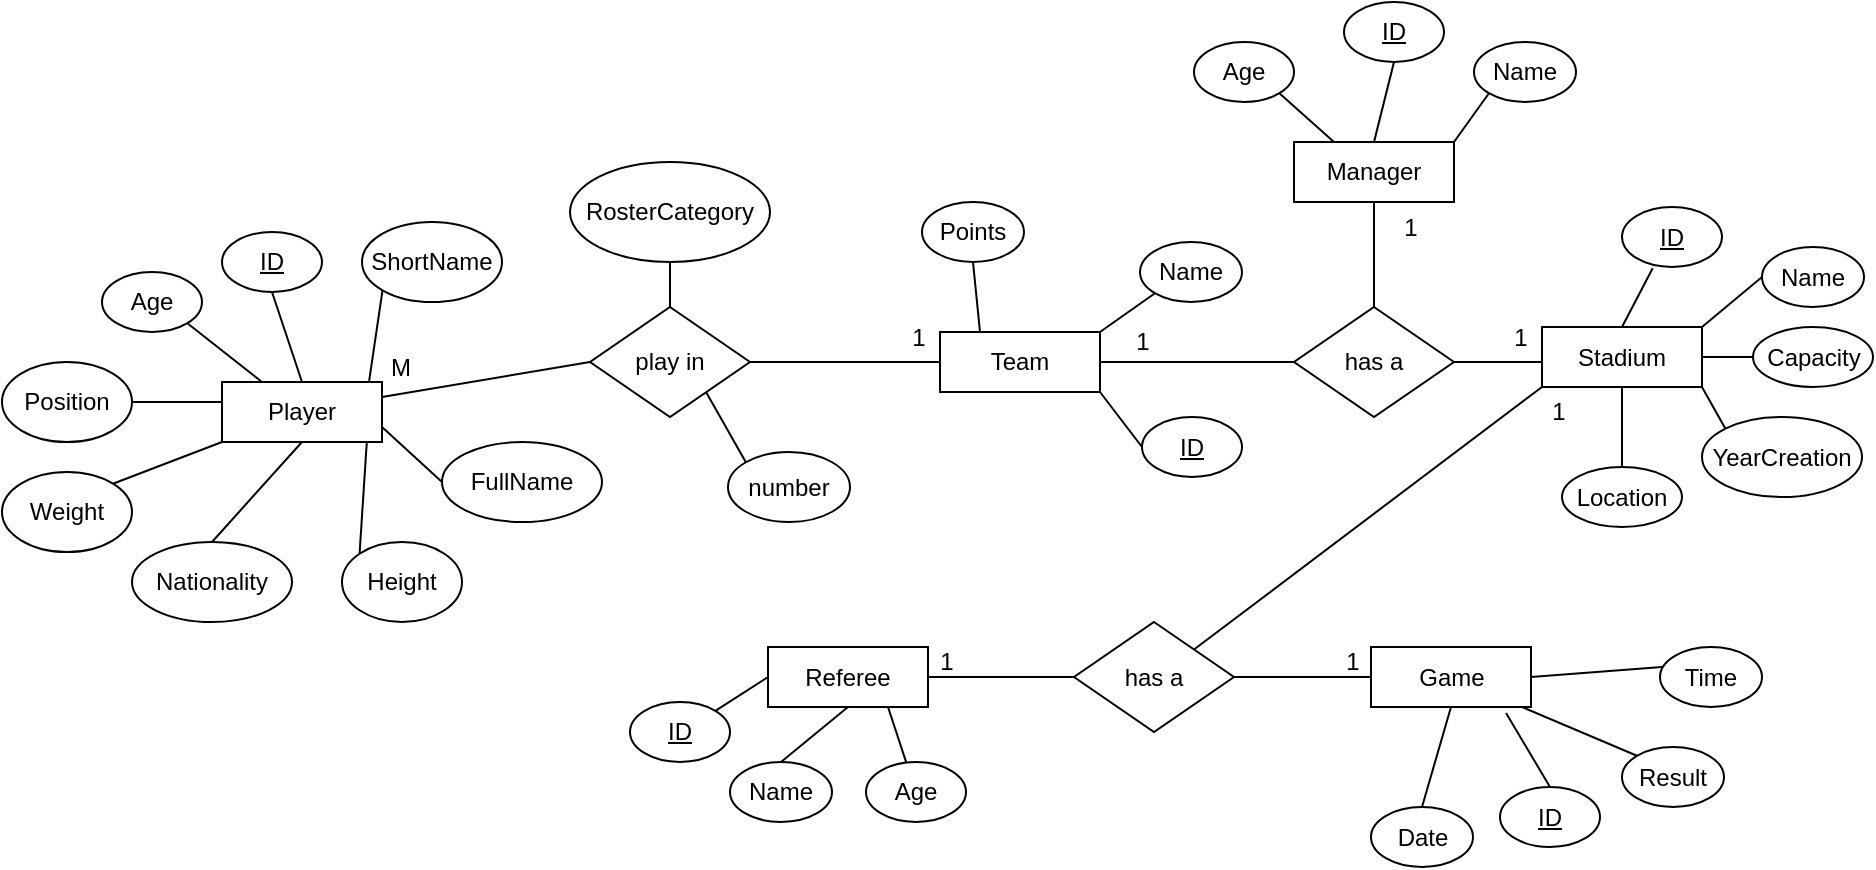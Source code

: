 <mxfile version="26.1.1">
  <diagram id="C5RBs43oDa-KdzZeNtuy" name="Page-1">
    <mxGraphModel dx="1434" dy="784" grid="1" gridSize="10" guides="1" tooltips="1" connect="1" arrows="1" fold="1" page="1" pageScale="1" pageWidth="827" pageHeight="1169" math="0" shadow="0">
      <root>
        <mxCell id="WIyWlLk6GJQsqaUBKTNV-0" />
        <mxCell id="WIyWlLk6GJQsqaUBKTNV-1" parent="WIyWlLk6GJQsqaUBKTNV-0" />
        <mxCell id="VCkYvAJSFD96SRJC9dSR-2" value="Player" style="rounded=0;whiteSpace=wrap;html=1;" vertex="1" parent="WIyWlLk6GJQsqaUBKTNV-1">
          <mxGeometry x="150" y="300" width="80" height="30" as="geometry" />
        </mxCell>
        <mxCell id="VCkYvAJSFD96SRJC9dSR-3" value="Team" style="rounded=0;whiteSpace=wrap;html=1;" vertex="1" parent="WIyWlLk6GJQsqaUBKTNV-1">
          <mxGeometry x="509" y="275" width="80" height="30" as="geometry" />
        </mxCell>
        <mxCell id="VCkYvAJSFD96SRJC9dSR-4" value="Game" style="rounded=0;whiteSpace=wrap;html=1;" vertex="1" parent="WIyWlLk6GJQsqaUBKTNV-1">
          <mxGeometry x="724.5" y="432.5" width="80" height="30" as="geometry" />
        </mxCell>
        <mxCell id="VCkYvAJSFD96SRJC9dSR-5" value="Stadium" style="rounded=0;whiteSpace=wrap;html=1;" vertex="1" parent="WIyWlLk6GJQsqaUBKTNV-1">
          <mxGeometry x="810" y="272.5" width="80" height="30" as="geometry" />
        </mxCell>
        <mxCell id="VCkYvAJSFD96SRJC9dSR-6" value="Referee" style="rounded=0;whiteSpace=wrap;html=1;" vertex="1" parent="WIyWlLk6GJQsqaUBKTNV-1">
          <mxGeometry x="423" y="432.5" width="80" height="30" as="geometry" />
        </mxCell>
        <mxCell id="VCkYvAJSFD96SRJC9dSR-7" value="Manager" style="rounded=0;whiteSpace=wrap;html=1;" vertex="1" parent="WIyWlLk6GJQsqaUBKTNV-1">
          <mxGeometry x="686" y="180" width="80" height="30" as="geometry" />
        </mxCell>
        <mxCell id="VCkYvAJSFD96SRJC9dSR-8" value="&lt;u&gt;ID&lt;/u&gt;" style="ellipse;whiteSpace=wrap;html=1;" vertex="1" parent="WIyWlLk6GJQsqaUBKTNV-1">
          <mxGeometry x="150" y="225" width="50" height="30" as="geometry" />
        </mxCell>
        <mxCell id="VCkYvAJSFD96SRJC9dSR-9" value="ShortName" style="ellipse;whiteSpace=wrap;html=1;" vertex="1" parent="WIyWlLk6GJQsqaUBKTNV-1">
          <mxGeometry x="220" y="220" width="70" height="40" as="geometry" />
        </mxCell>
        <mxCell id="VCkYvAJSFD96SRJC9dSR-10" value="FullName" style="ellipse;whiteSpace=wrap;html=1;" vertex="1" parent="WIyWlLk6GJQsqaUBKTNV-1">
          <mxGeometry x="260" y="330" width="80" height="40" as="geometry" />
        </mxCell>
        <mxCell id="VCkYvAJSFD96SRJC9dSR-11" value="Height" style="ellipse;whiteSpace=wrap;html=1;" vertex="1" parent="WIyWlLk6GJQsqaUBKTNV-1">
          <mxGeometry x="210" y="380" width="60" height="40" as="geometry" />
        </mxCell>
        <mxCell id="VCkYvAJSFD96SRJC9dSR-12" value="Position" style="ellipse;whiteSpace=wrap;html=1;" vertex="1" parent="WIyWlLk6GJQsqaUBKTNV-1">
          <mxGeometry x="40" y="290" width="65" height="40" as="geometry" />
        </mxCell>
        <mxCell id="VCkYvAJSFD96SRJC9dSR-13" value="Nationality" style="ellipse;whiteSpace=wrap;html=1;" vertex="1" parent="WIyWlLk6GJQsqaUBKTNV-1">
          <mxGeometry x="105" y="380" width="80" height="40" as="geometry" />
        </mxCell>
        <mxCell id="VCkYvAJSFD96SRJC9dSR-14" value="Age" style="ellipse;whiteSpace=wrap;html=1;" vertex="1" parent="WIyWlLk6GJQsqaUBKTNV-1">
          <mxGeometry x="90" y="245" width="50" height="30" as="geometry" />
        </mxCell>
        <mxCell id="VCkYvAJSFD96SRJC9dSR-15" value="Weight" style="ellipse;whiteSpace=wrap;html=1;" vertex="1" parent="WIyWlLk6GJQsqaUBKTNV-1">
          <mxGeometry x="40" y="345" width="65" height="40" as="geometry" />
        </mxCell>
        <mxCell id="VCkYvAJSFD96SRJC9dSR-16" value="" style="endArrow=none;html=1;rounded=0;entryX=1;entryY=1;entryDx=0;entryDy=0;" edge="1" parent="WIyWlLk6GJQsqaUBKTNV-1" target="VCkYvAJSFD96SRJC9dSR-14">
          <mxGeometry width="50" height="50" relative="1" as="geometry">
            <mxPoint x="170" y="300" as="sourcePoint" />
            <mxPoint x="410" y="400" as="targetPoint" />
          </mxGeometry>
        </mxCell>
        <mxCell id="VCkYvAJSFD96SRJC9dSR-18" value="" style="endArrow=none;html=1;rounded=0;entryX=0.5;entryY=1;entryDx=0;entryDy=0;exitX=0.5;exitY=0;exitDx=0;exitDy=0;" edge="1" parent="WIyWlLk6GJQsqaUBKTNV-1" source="VCkYvAJSFD96SRJC9dSR-2" target="VCkYvAJSFD96SRJC9dSR-8">
          <mxGeometry width="50" height="50" relative="1" as="geometry">
            <mxPoint x="360" y="450" as="sourcePoint" />
            <mxPoint x="410" y="400" as="targetPoint" />
          </mxGeometry>
        </mxCell>
        <mxCell id="VCkYvAJSFD96SRJC9dSR-20" value="" style="endArrow=none;html=1;rounded=0;entryX=1;entryY=0.5;entryDx=0;entryDy=0;" edge="1" parent="WIyWlLk6GJQsqaUBKTNV-1" target="VCkYvAJSFD96SRJC9dSR-12">
          <mxGeometry width="50" height="50" relative="1" as="geometry">
            <mxPoint x="150" y="310" as="sourcePoint" />
            <mxPoint x="143" y="281" as="targetPoint" />
          </mxGeometry>
        </mxCell>
        <mxCell id="VCkYvAJSFD96SRJC9dSR-21" value="" style="endArrow=none;html=1;rounded=0;entryX=1;entryY=0;entryDx=0;entryDy=0;exitX=0;exitY=1;exitDx=0;exitDy=0;" edge="1" parent="WIyWlLk6GJQsqaUBKTNV-1" source="VCkYvAJSFD96SRJC9dSR-2" target="VCkYvAJSFD96SRJC9dSR-15">
          <mxGeometry width="50" height="50" relative="1" as="geometry">
            <mxPoint x="190" y="320" as="sourcePoint" />
            <mxPoint x="153" y="291" as="targetPoint" />
          </mxGeometry>
        </mxCell>
        <mxCell id="VCkYvAJSFD96SRJC9dSR-22" value="" style="endArrow=none;html=1;rounded=0;entryX=0.5;entryY=0;entryDx=0;entryDy=0;exitX=0.5;exitY=1;exitDx=0;exitDy=0;" edge="1" parent="WIyWlLk6GJQsqaUBKTNV-1" source="VCkYvAJSFD96SRJC9dSR-2" target="VCkYvAJSFD96SRJC9dSR-13">
          <mxGeometry width="50" height="50" relative="1" as="geometry">
            <mxPoint x="200" y="330" as="sourcePoint" />
            <mxPoint x="163" y="301" as="targetPoint" />
          </mxGeometry>
        </mxCell>
        <mxCell id="VCkYvAJSFD96SRJC9dSR-23" value="" style="endArrow=none;html=1;rounded=0;entryX=0.905;entryY=0.999;entryDx=0;entryDy=0;entryPerimeter=0;exitX=0;exitY=0;exitDx=0;exitDy=0;" edge="1" parent="WIyWlLk6GJQsqaUBKTNV-1" source="VCkYvAJSFD96SRJC9dSR-11" target="VCkYvAJSFD96SRJC9dSR-2">
          <mxGeometry width="50" height="50" relative="1" as="geometry">
            <mxPoint x="210" y="340" as="sourcePoint" />
            <mxPoint x="173" y="311" as="targetPoint" />
          </mxGeometry>
        </mxCell>
        <mxCell id="VCkYvAJSFD96SRJC9dSR-24" value="" style="endArrow=none;html=1;rounded=0;entryX=1;entryY=0.75;entryDx=0;entryDy=0;exitX=0;exitY=0.5;exitDx=0;exitDy=0;" edge="1" parent="WIyWlLk6GJQsqaUBKTNV-1" source="VCkYvAJSFD96SRJC9dSR-10" target="VCkYvAJSFD96SRJC9dSR-2">
          <mxGeometry width="50" height="50" relative="1" as="geometry">
            <mxPoint x="220" y="350" as="sourcePoint" />
            <mxPoint x="183" y="321" as="targetPoint" />
          </mxGeometry>
        </mxCell>
        <mxCell id="VCkYvAJSFD96SRJC9dSR-25" value="" style="endArrow=none;html=1;rounded=0;exitX=0;exitY=1;exitDx=0;exitDy=0;entryX=0.919;entryY=-0.006;entryDx=0;entryDy=0;entryPerimeter=0;" edge="1" parent="WIyWlLk6GJQsqaUBKTNV-1" source="VCkYvAJSFD96SRJC9dSR-9" target="VCkYvAJSFD96SRJC9dSR-2">
          <mxGeometry width="50" height="50" relative="1" as="geometry">
            <mxPoint x="230" y="360" as="sourcePoint" />
            <mxPoint x="210" y="298" as="targetPoint" />
          </mxGeometry>
        </mxCell>
        <mxCell id="VCkYvAJSFD96SRJC9dSR-26" value="&lt;u&gt;ID&lt;/u&gt;" style="ellipse;whiteSpace=wrap;html=1;" vertex="1" parent="WIyWlLk6GJQsqaUBKTNV-1">
          <mxGeometry x="610" y="317.5" width="50" height="30" as="geometry" />
        </mxCell>
        <mxCell id="VCkYvAJSFD96SRJC9dSR-27" value="Name" style="ellipse;whiteSpace=wrap;html=1;" vertex="1" parent="WIyWlLk6GJQsqaUBKTNV-1">
          <mxGeometry x="609" y="230" width="51" height="30" as="geometry" />
        </mxCell>
        <mxCell id="VCkYvAJSFD96SRJC9dSR-28" value="Points" style="ellipse;whiteSpace=wrap;html=1;" vertex="1" parent="WIyWlLk6GJQsqaUBKTNV-1">
          <mxGeometry x="500" y="210" width="51" height="30" as="geometry" />
        </mxCell>
        <mxCell id="VCkYvAJSFD96SRJC9dSR-30" value="" style="endArrow=none;html=1;rounded=0;entryX=0.5;entryY=1;entryDx=0;entryDy=0;exitX=0.25;exitY=0;exitDx=0;exitDy=0;" edge="1" parent="WIyWlLk6GJQsqaUBKTNV-1" source="VCkYvAJSFD96SRJC9dSR-3" target="VCkYvAJSFD96SRJC9dSR-28">
          <mxGeometry width="50" height="50" relative="1" as="geometry">
            <mxPoint x="459" y="450" as="sourcePoint" />
            <mxPoint x="509" y="400" as="targetPoint" />
          </mxGeometry>
        </mxCell>
        <mxCell id="VCkYvAJSFD96SRJC9dSR-31" value="" style="endArrow=none;html=1;rounded=0;entryX=0;entryY=1;entryDx=0;entryDy=0;exitX=1;exitY=0;exitDx=0;exitDy=0;" edge="1" parent="WIyWlLk6GJQsqaUBKTNV-1" source="VCkYvAJSFD96SRJC9dSR-3" target="VCkYvAJSFD96SRJC9dSR-27">
          <mxGeometry width="50" height="50" relative="1" as="geometry">
            <mxPoint x="539" y="285" as="sourcePoint" />
            <mxPoint x="517" y="255" as="targetPoint" />
          </mxGeometry>
        </mxCell>
        <mxCell id="VCkYvAJSFD96SRJC9dSR-32" value="" style="endArrow=none;html=1;rounded=0;entryX=1;entryY=1;entryDx=0;entryDy=0;exitX=0;exitY=0.5;exitDx=0;exitDy=0;exitPerimeter=0;" edge="1" parent="WIyWlLk6GJQsqaUBKTNV-1" source="VCkYvAJSFD96SRJC9dSR-26" target="VCkYvAJSFD96SRJC9dSR-3">
          <mxGeometry width="50" height="50" relative="1" as="geometry">
            <mxPoint x="549" y="295" as="sourcePoint" />
            <mxPoint x="527" y="265" as="targetPoint" />
          </mxGeometry>
        </mxCell>
        <mxCell id="VCkYvAJSFD96SRJC9dSR-33" value="&lt;u&gt;ID&lt;/u&gt;" style="ellipse;whiteSpace=wrap;html=1;" vertex="1" parent="WIyWlLk6GJQsqaUBKTNV-1">
          <mxGeometry x="789" y="502.5" width="50" height="30" as="geometry" />
        </mxCell>
        <mxCell id="VCkYvAJSFD96SRJC9dSR-34" value="Result" style="ellipse;whiteSpace=wrap;html=1;" vertex="1" parent="WIyWlLk6GJQsqaUBKTNV-1">
          <mxGeometry x="850" y="482.5" width="51" height="30" as="geometry" />
        </mxCell>
        <mxCell id="VCkYvAJSFD96SRJC9dSR-35" value="Date" style="ellipse;whiteSpace=wrap;html=1;" vertex="1" parent="WIyWlLk6GJQsqaUBKTNV-1">
          <mxGeometry x="724.5" y="512.5" width="51" height="30" as="geometry" />
        </mxCell>
        <mxCell id="VCkYvAJSFD96SRJC9dSR-36" value="Time" style="ellipse;whiteSpace=wrap;html=1;" vertex="1" parent="WIyWlLk6GJQsqaUBKTNV-1">
          <mxGeometry x="869" y="432.5" width="51" height="30" as="geometry" />
        </mxCell>
        <mxCell id="VCkYvAJSFD96SRJC9dSR-38" value="&lt;u&gt;ID&lt;/u&gt;" style="ellipse;whiteSpace=wrap;html=1;" vertex="1" parent="WIyWlLk6GJQsqaUBKTNV-1">
          <mxGeometry x="850" y="212.5" width="50" height="30" as="geometry" />
        </mxCell>
        <mxCell id="VCkYvAJSFD96SRJC9dSR-41" value="" style="endArrow=none;html=1;rounded=0;entryX=0.307;entryY=1.022;entryDx=0;entryDy=0;exitX=0.5;exitY=0;exitDx=0;exitDy=0;entryPerimeter=0;" edge="1" parent="WIyWlLk6GJQsqaUBKTNV-1" source="VCkYvAJSFD96SRJC9dSR-5" target="VCkYvAJSFD96SRJC9dSR-38">
          <mxGeometry width="50" height="50" relative="1" as="geometry">
            <mxPoint x="727" y="237.5" as="sourcePoint" />
            <mxPoint x="710" y="187.5" as="targetPoint" />
          </mxGeometry>
        </mxCell>
        <mxCell id="VCkYvAJSFD96SRJC9dSR-42" value="Name" style="ellipse;whiteSpace=wrap;html=1;" vertex="1" parent="WIyWlLk6GJQsqaUBKTNV-1">
          <mxGeometry x="920" y="232.5" width="51" height="30" as="geometry" />
        </mxCell>
        <mxCell id="VCkYvAJSFD96SRJC9dSR-43" value="" style="endArrow=none;html=1;rounded=0;exitX=1;exitY=0;exitDx=0;exitDy=0;" edge="1" parent="WIyWlLk6GJQsqaUBKTNV-1" source="VCkYvAJSFD96SRJC9dSR-5">
          <mxGeometry width="50" height="50" relative="1" as="geometry">
            <mxPoint x="890" y="287.5" as="sourcePoint" />
            <mxPoint x="920" y="247.5" as="targetPoint" />
          </mxGeometry>
        </mxCell>
        <mxCell id="VCkYvAJSFD96SRJC9dSR-46" value="Capacity" style="ellipse;whiteSpace=wrap;html=1;" vertex="1" parent="WIyWlLk6GJQsqaUBKTNV-1">
          <mxGeometry x="915.5" y="272.5" width="60" height="30" as="geometry" />
        </mxCell>
        <mxCell id="VCkYvAJSFD96SRJC9dSR-47" value="" style="endArrow=none;html=1;rounded=0;entryX=0;entryY=0.5;entryDx=0;entryDy=0;exitX=1;exitY=0.5;exitDx=0;exitDy=0;" edge="1" parent="WIyWlLk6GJQsqaUBKTNV-1" target="VCkYvAJSFD96SRJC9dSR-46" source="VCkYvAJSFD96SRJC9dSR-5">
          <mxGeometry width="50" height="50" relative="1" as="geometry">
            <mxPoint x="882" y="305.5" as="sourcePoint" />
            <mxPoint x="855" y="303.5" as="targetPoint" />
          </mxGeometry>
        </mxCell>
        <mxCell id="VCkYvAJSFD96SRJC9dSR-49" value="YearCreation" style="ellipse;whiteSpace=wrap;html=1;" vertex="1" parent="WIyWlLk6GJQsqaUBKTNV-1">
          <mxGeometry x="890" y="317.5" width="80" height="40" as="geometry" />
        </mxCell>
        <mxCell id="VCkYvAJSFD96SRJC9dSR-50" value="Location" style="ellipse;whiteSpace=wrap;html=1;" vertex="1" parent="WIyWlLk6GJQsqaUBKTNV-1">
          <mxGeometry x="820" y="342.5" width="60" height="30" as="geometry" />
        </mxCell>
        <mxCell id="VCkYvAJSFD96SRJC9dSR-51" value="" style="endArrow=none;html=1;rounded=0;entryX=0;entryY=0;entryDx=0;entryDy=0;exitX=1;exitY=1;exitDx=0;exitDy=0;" edge="1" parent="WIyWlLk6GJQsqaUBKTNV-1" source="VCkYvAJSFD96SRJC9dSR-5" target="VCkYvAJSFD96SRJC9dSR-49">
          <mxGeometry width="50" height="50" relative="1" as="geometry">
            <mxPoint x="900" y="297.5" as="sourcePoint" />
            <mxPoint x="926" y="297.5" as="targetPoint" />
          </mxGeometry>
        </mxCell>
        <mxCell id="VCkYvAJSFD96SRJC9dSR-52" value="" style="endArrow=none;html=1;rounded=0;entryX=0.5;entryY=0;entryDx=0;entryDy=0;exitX=0.5;exitY=1;exitDx=0;exitDy=0;" edge="1" parent="WIyWlLk6GJQsqaUBKTNV-1" source="VCkYvAJSFD96SRJC9dSR-5" target="VCkYvAJSFD96SRJC9dSR-50">
          <mxGeometry width="50" height="50" relative="1" as="geometry">
            <mxPoint x="910" y="307.5" as="sourcePoint" />
            <mxPoint x="936" y="307.5" as="targetPoint" />
          </mxGeometry>
        </mxCell>
        <mxCell id="VCkYvAJSFD96SRJC9dSR-53" value="" style="endArrow=none;html=1;rounded=0;exitX=1;exitY=0.5;exitDx=0;exitDy=0;" edge="1" parent="WIyWlLk6GJQsqaUBKTNV-1" source="VCkYvAJSFD96SRJC9dSR-4">
          <mxGeometry width="50" height="50" relative="1" as="geometry">
            <mxPoint x="868.5" y="542.5" as="sourcePoint" />
            <mxPoint x="870" y="442.5" as="targetPoint" />
          </mxGeometry>
        </mxCell>
        <mxCell id="VCkYvAJSFD96SRJC9dSR-54" value="" style="endArrow=none;html=1;rounded=0;entryX=0.5;entryY=1;entryDx=0;entryDy=0;exitX=0.5;exitY=0;exitDx=0;exitDy=0;" edge="1" parent="WIyWlLk6GJQsqaUBKTNV-1" source="VCkYvAJSFD96SRJC9dSR-35" target="VCkYvAJSFD96SRJC9dSR-4">
          <mxGeometry width="50" height="50" relative="1" as="geometry">
            <mxPoint x="1060.5" y="432.5" as="sourcePoint" />
            <mxPoint x="1072.5" y="453.5" as="targetPoint" />
          </mxGeometry>
        </mxCell>
        <mxCell id="VCkYvAJSFD96SRJC9dSR-55" value="" style="endArrow=none;html=1;rounded=0;entryX=0.844;entryY=1.1;entryDx=0;entryDy=0;exitX=0.5;exitY=0;exitDx=0;exitDy=0;entryPerimeter=0;" edge="1" parent="WIyWlLk6GJQsqaUBKTNV-1" source="VCkYvAJSFD96SRJC9dSR-33" target="VCkYvAJSFD96SRJC9dSR-4">
          <mxGeometry width="50" height="50" relative="1" as="geometry">
            <mxPoint x="1070.5" y="442.5" as="sourcePoint" />
            <mxPoint x="1082.5" y="463.5" as="targetPoint" />
          </mxGeometry>
        </mxCell>
        <mxCell id="VCkYvAJSFD96SRJC9dSR-56" value="" style="endArrow=none;html=1;rounded=0;exitX=0;exitY=0;exitDx=0;exitDy=0;" edge="1" parent="WIyWlLk6GJQsqaUBKTNV-1" source="VCkYvAJSFD96SRJC9dSR-34">
          <mxGeometry width="50" height="50" relative="1" as="geometry">
            <mxPoint x="1080.5" y="452.5" as="sourcePoint" />
            <mxPoint x="800" y="462.5" as="targetPoint" />
          </mxGeometry>
        </mxCell>
        <mxCell id="VCkYvAJSFD96SRJC9dSR-57" value="&lt;u&gt;ID&lt;/u&gt;" style="ellipse;whiteSpace=wrap;html=1;" vertex="1" parent="WIyWlLk6GJQsqaUBKTNV-1">
          <mxGeometry x="354" y="460" width="50" height="30" as="geometry" />
        </mxCell>
        <mxCell id="VCkYvAJSFD96SRJC9dSR-58" value="Name" style="ellipse;whiteSpace=wrap;html=1;" vertex="1" parent="WIyWlLk6GJQsqaUBKTNV-1">
          <mxGeometry x="404" y="490" width="51" height="30" as="geometry" />
        </mxCell>
        <mxCell id="VCkYvAJSFD96SRJC9dSR-59" value="Age" style="ellipse;whiteSpace=wrap;html=1;" vertex="1" parent="WIyWlLk6GJQsqaUBKTNV-1">
          <mxGeometry x="472" y="490" width="50" height="30" as="geometry" />
        </mxCell>
        <mxCell id="VCkYvAJSFD96SRJC9dSR-60" value="" style="endArrow=none;html=1;rounded=0;entryX=0;entryY=0.5;entryDx=0;entryDy=0;exitX=1;exitY=0;exitDx=0;exitDy=0;" edge="1" parent="WIyWlLk6GJQsqaUBKTNV-1" source="VCkYvAJSFD96SRJC9dSR-57" target="VCkYvAJSFD96SRJC9dSR-6">
          <mxGeometry width="50" height="50" relative="1" as="geometry">
            <mxPoint x="313" y="360" as="sourcePoint" />
            <mxPoint x="333" y="310" as="targetPoint" />
          </mxGeometry>
        </mxCell>
        <mxCell id="VCkYvAJSFD96SRJC9dSR-61" value="" style="endArrow=none;html=1;rounded=0;entryX=0.5;entryY=1;entryDx=0;entryDy=0;exitX=0.5;exitY=0;exitDx=0;exitDy=0;" edge="1" parent="WIyWlLk6GJQsqaUBKTNV-1" source="VCkYvAJSFD96SRJC9dSR-58" target="VCkYvAJSFD96SRJC9dSR-6">
          <mxGeometry width="50" height="50" relative="1" as="geometry">
            <mxPoint x="323" y="370" as="sourcePoint" />
            <mxPoint x="343" y="320" as="targetPoint" />
          </mxGeometry>
        </mxCell>
        <mxCell id="VCkYvAJSFD96SRJC9dSR-62" value="" style="endArrow=none;html=1;rounded=0;entryX=0.75;entryY=1;entryDx=0;entryDy=0;" edge="1" parent="WIyWlLk6GJQsqaUBKTNV-1" source="VCkYvAJSFD96SRJC9dSR-59" target="VCkYvAJSFD96SRJC9dSR-6">
          <mxGeometry width="50" height="50" relative="1" as="geometry">
            <mxPoint x="333" y="380" as="sourcePoint" />
            <mxPoint x="484" y="470" as="targetPoint" />
          </mxGeometry>
        </mxCell>
        <mxCell id="VCkYvAJSFD96SRJC9dSR-63" value="&lt;u&gt;ID&lt;/u&gt;" style="ellipse;whiteSpace=wrap;html=1;" vertex="1" parent="WIyWlLk6GJQsqaUBKTNV-1">
          <mxGeometry x="711" y="110" width="50" height="30" as="geometry" />
        </mxCell>
        <mxCell id="VCkYvAJSFD96SRJC9dSR-64" value="Name" style="ellipse;whiteSpace=wrap;html=1;" vertex="1" parent="WIyWlLk6GJQsqaUBKTNV-1">
          <mxGeometry x="776" y="130" width="51" height="30" as="geometry" />
        </mxCell>
        <mxCell id="VCkYvAJSFD96SRJC9dSR-65" value="Age" style="ellipse;whiteSpace=wrap;html=1;" vertex="1" parent="WIyWlLk6GJQsqaUBKTNV-1">
          <mxGeometry x="636" y="130" width="50" height="30" as="geometry" />
        </mxCell>
        <mxCell id="VCkYvAJSFD96SRJC9dSR-66" value="" style="endArrow=none;html=1;rounded=0;entryX=0.25;entryY=0;entryDx=0;entryDy=0;exitX=1;exitY=1;exitDx=0;exitDy=0;" edge="1" parent="WIyWlLk6GJQsqaUBKTNV-1" source="VCkYvAJSFD96SRJC9dSR-65" target="VCkYvAJSFD96SRJC9dSR-7">
          <mxGeometry width="50" height="50" relative="1" as="geometry">
            <mxPoint x="786" y="345" as="sourcePoint" />
            <mxPoint x="814" y="326" as="targetPoint" />
          </mxGeometry>
        </mxCell>
        <mxCell id="VCkYvAJSFD96SRJC9dSR-67" value="" style="endArrow=none;html=1;rounded=0;entryX=0.5;entryY=1;entryDx=0;entryDy=0;exitX=0.5;exitY=0;exitDx=0;exitDy=0;" edge="1" parent="WIyWlLk6GJQsqaUBKTNV-1" source="VCkYvAJSFD96SRJC9dSR-7" target="VCkYvAJSFD96SRJC9dSR-63">
          <mxGeometry width="50" height="50" relative="1" as="geometry">
            <mxPoint x="796" y="355" as="sourcePoint" />
            <mxPoint x="824" y="336" as="targetPoint" />
          </mxGeometry>
        </mxCell>
        <mxCell id="VCkYvAJSFD96SRJC9dSR-68" value="" style="endArrow=none;html=1;rounded=0;entryX=0;entryY=1;entryDx=0;entryDy=0;exitX=1;exitY=0;exitDx=0;exitDy=0;" edge="1" parent="WIyWlLk6GJQsqaUBKTNV-1" source="VCkYvAJSFD96SRJC9dSR-7" target="VCkYvAJSFD96SRJC9dSR-64">
          <mxGeometry width="50" height="50" relative="1" as="geometry">
            <mxPoint x="806" y="365" as="sourcePoint" />
            <mxPoint x="834" y="346" as="targetPoint" />
          </mxGeometry>
        </mxCell>
        <mxCell id="VCkYvAJSFD96SRJC9dSR-69" value="play in" style="rhombus;whiteSpace=wrap;html=1;" vertex="1" parent="WIyWlLk6GJQsqaUBKTNV-1">
          <mxGeometry x="334" y="262.5" width="80" height="55" as="geometry" />
        </mxCell>
        <mxCell id="VCkYvAJSFD96SRJC9dSR-70" value="" style="endArrow=none;html=1;rounded=0;entryX=0;entryY=0.5;entryDx=0;entryDy=0;exitX=1;exitY=0.25;exitDx=0;exitDy=0;" edge="1" parent="WIyWlLk6GJQsqaUBKTNV-1" source="VCkYvAJSFD96SRJC9dSR-2" target="VCkYvAJSFD96SRJC9dSR-69">
          <mxGeometry width="50" height="50" relative="1" as="geometry">
            <mxPoint x="370" y="390" as="sourcePoint" />
            <mxPoint x="420" y="340" as="targetPoint" />
          </mxGeometry>
        </mxCell>
        <mxCell id="VCkYvAJSFD96SRJC9dSR-71" value="" style="endArrow=none;html=1;rounded=0;entryX=0;entryY=0.5;entryDx=0;entryDy=0;exitX=1;exitY=0.5;exitDx=0;exitDy=0;" edge="1" parent="WIyWlLk6GJQsqaUBKTNV-1" source="VCkYvAJSFD96SRJC9dSR-69" target="VCkYvAJSFD96SRJC9dSR-3">
          <mxGeometry width="50" height="50" relative="1" as="geometry">
            <mxPoint x="240" y="318" as="sourcePoint" />
            <mxPoint x="380" y="300" as="targetPoint" />
          </mxGeometry>
        </mxCell>
        <mxCell id="VCkYvAJSFD96SRJC9dSR-72" value="M" style="text;html=1;align=center;verticalAlign=middle;whiteSpace=wrap;rounded=0;" vertex="1" parent="WIyWlLk6GJQsqaUBKTNV-1">
          <mxGeometry x="230" y="285" width="19" height="15" as="geometry" />
        </mxCell>
        <mxCell id="VCkYvAJSFD96SRJC9dSR-75" value="1" style="text;html=1;align=center;verticalAlign=middle;whiteSpace=wrap;rounded=0;" vertex="1" parent="WIyWlLk6GJQsqaUBKTNV-1">
          <mxGeometry x="489" y="270" width="19" height="15" as="geometry" />
        </mxCell>
        <mxCell id="VCkYvAJSFD96SRJC9dSR-77" value="" style="endArrow=none;html=1;rounded=0;entryX=0.5;entryY=0;entryDx=0;entryDy=0;" edge="1" parent="WIyWlLk6GJQsqaUBKTNV-1" target="VCkYvAJSFD96SRJC9dSR-69">
          <mxGeometry width="50" height="50" relative="1" as="geometry">
            <mxPoint x="374" y="240" as="sourcePoint" />
            <mxPoint x="234" y="310" as="targetPoint" />
          </mxGeometry>
        </mxCell>
        <mxCell id="VCkYvAJSFD96SRJC9dSR-78" value="RosterCategory" style="ellipse;whiteSpace=wrap;html=1;" vertex="1" parent="WIyWlLk6GJQsqaUBKTNV-1">
          <mxGeometry x="324" y="190" width="100" height="50" as="geometry" />
        </mxCell>
        <mxCell id="VCkYvAJSFD96SRJC9dSR-79" value="number" style="ellipse;whiteSpace=wrap;html=1;" vertex="1" parent="WIyWlLk6GJQsqaUBKTNV-1">
          <mxGeometry x="403" y="335" width="61" height="35" as="geometry" />
        </mxCell>
        <mxCell id="VCkYvAJSFD96SRJC9dSR-80" value="" style="endArrow=none;html=1;rounded=0;exitX=0;exitY=0;exitDx=0;exitDy=0;entryX=0.726;entryY=0.776;entryDx=0;entryDy=0;entryPerimeter=0;" edge="1" parent="WIyWlLk6GJQsqaUBKTNV-1" source="VCkYvAJSFD96SRJC9dSR-79" target="VCkYvAJSFD96SRJC9dSR-69">
          <mxGeometry width="50" height="50" relative="1" as="geometry">
            <mxPoint x="384" y="250" as="sourcePoint" />
            <mxPoint x="387" y="300" as="targetPoint" />
          </mxGeometry>
        </mxCell>
        <mxCell id="VCkYvAJSFD96SRJC9dSR-81" value="has a" style="rhombus;whiteSpace=wrap;html=1;" vertex="1" parent="WIyWlLk6GJQsqaUBKTNV-1">
          <mxGeometry x="686" y="262.5" width="80" height="55" as="geometry" />
        </mxCell>
        <mxCell id="VCkYvAJSFD96SRJC9dSR-82" value="" style="endArrow=none;html=1;rounded=0;entryX=0;entryY=0.5;entryDx=0;entryDy=0;exitX=1;exitY=0.5;exitDx=0;exitDy=0;" edge="1" parent="WIyWlLk6GJQsqaUBKTNV-1" source="VCkYvAJSFD96SRJC9dSR-3" target="VCkYvAJSFD96SRJC9dSR-81">
          <mxGeometry width="50" height="50" relative="1" as="geometry">
            <mxPoint x="550" y="360" as="sourcePoint" />
            <mxPoint x="600" y="310" as="targetPoint" />
          </mxGeometry>
        </mxCell>
        <mxCell id="VCkYvAJSFD96SRJC9dSR-83" value="" style="endArrow=none;html=1;rounded=0;entryX=0;entryY=0.583;entryDx=0;entryDy=0;exitX=1;exitY=0.5;exitDx=0;exitDy=0;entryPerimeter=0;" edge="1" parent="WIyWlLk6GJQsqaUBKTNV-1" source="VCkYvAJSFD96SRJC9dSR-81" target="VCkYvAJSFD96SRJC9dSR-5">
          <mxGeometry width="50" height="50" relative="1" as="geometry">
            <mxPoint x="599" y="300" as="sourcePoint" />
            <mxPoint x="696" y="300" as="targetPoint" />
          </mxGeometry>
        </mxCell>
        <mxCell id="VCkYvAJSFD96SRJC9dSR-84" value="1" style="text;html=1;align=center;verticalAlign=middle;whiteSpace=wrap;rounded=0;" vertex="1" parent="WIyWlLk6GJQsqaUBKTNV-1">
          <mxGeometry x="600.5" y="272.5" width="19" height="15" as="geometry" />
        </mxCell>
        <mxCell id="VCkYvAJSFD96SRJC9dSR-86" value="1" style="text;html=1;align=center;verticalAlign=middle;whiteSpace=wrap;rounded=0;" vertex="1" parent="WIyWlLk6GJQsqaUBKTNV-1">
          <mxGeometry x="790" y="270" width="19" height="15" as="geometry" />
        </mxCell>
        <mxCell id="VCkYvAJSFD96SRJC9dSR-87" value="" style="endArrow=none;html=1;rounded=0;entryX=0.5;entryY=1;entryDx=0;entryDy=0;exitX=0.5;exitY=0;exitDx=0;exitDy=0;" edge="1" parent="WIyWlLk6GJQsqaUBKTNV-1" source="VCkYvAJSFD96SRJC9dSR-81" target="VCkYvAJSFD96SRJC9dSR-7">
          <mxGeometry width="50" height="50" relative="1" as="geometry">
            <mxPoint x="570" y="380" as="sourcePoint" />
            <mxPoint x="620" y="330" as="targetPoint" />
          </mxGeometry>
        </mxCell>
        <mxCell id="VCkYvAJSFD96SRJC9dSR-92" value="has a" style="rhombus;whiteSpace=wrap;html=1;" vertex="1" parent="WIyWlLk6GJQsqaUBKTNV-1">
          <mxGeometry x="576" y="420" width="80" height="55" as="geometry" />
        </mxCell>
        <mxCell id="VCkYvAJSFD96SRJC9dSR-93" value="" style="endArrow=none;html=1;rounded=0;entryX=0;entryY=0.5;entryDx=0;entryDy=0;exitX=1;exitY=0.5;exitDx=0;exitDy=0;" edge="1" parent="WIyWlLk6GJQsqaUBKTNV-1" source="VCkYvAJSFD96SRJC9dSR-6" target="VCkYvAJSFD96SRJC9dSR-92">
          <mxGeometry width="50" height="50" relative="1" as="geometry">
            <mxPoint x="509" y="454.5" as="sourcePoint" />
            <mxPoint x="604" y="454.5" as="targetPoint" />
          </mxGeometry>
        </mxCell>
        <mxCell id="VCkYvAJSFD96SRJC9dSR-94" value="" style="endArrow=none;html=1;rounded=0;entryX=0;entryY=0.5;entryDx=0;entryDy=0;exitX=1;exitY=0.5;exitDx=0;exitDy=0;" edge="1" parent="WIyWlLk6GJQsqaUBKTNV-1" source="VCkYvAJSFD96SRJC9dSR-92" target="VCkYvAJSFD96SRJC9dSR-4">
          <mxGeometry width="50" height="50" relative="1" as="geometry">
            <mxPoint x="647.5" y="440" as="sourcePoint" />
            <mxPoint x="714.5" y="433.5" as="targetPoint" />
          </mxGeometry>
        </mxCell>
        <mxCell id="VCkYvAJSFD96SRJC9dSR-95" value="1" style="text;html=1;align=center;verticalAlign=middle;whiteSpace=wrap;rounded=0;" vertex="1" parent="WIyWlLk6GJQsqaUBKTNV-1">
          <mxGeometry x="735" y="215" width="19" height="15" as="geometry" />
        </mxCell>
        <mxCell id="VCkYvAJSFD96SRJC9dSR-96" value="1" style="text;html=1;align=center;verticalAlign=middle;whiteSpace=wrap;rounded=0;" vertex="1" parent="WIyWlLk6GJQsqaUBKTNV-1">
          <mxGeometry x="705.5" y="432.5" width="19" height="15" as="geometry" />
        </mxCell>
        <mxCell id="VCkYvAJSFD96SRJC9dSR-97" value="1" style="text;html=1;align=center;verticalAlign=middle;whiteSpace=wrap;rounded=0;" vertex="1" parent="WIyWlLk6GJQsqaUBKTNV-1">
          <mxGeometry x="503" y="432.5" width="19" height="15" as="geometry" />
        </mxCell>
        <mxCell id="VCkYvAJSFD96SRJC9dSR-99" value="" style="endArrow=none;html=1;rounded=0;entryX=0;entryY=1;entryDx=0;entryDy=0;exitX=1;exitY=0;exitDx=0;exitDy=0;" edge="1" parent="WIyWlLk6GJQsqaUBKTNV-1" source="VCkYvAJSFD96SRJC9dSR-92" target="VCkYvAJSFD96SRJC9dSR-5">
          <mxGeometry width="50" height="50" relative="1" as="geometry">
            <mxPoint x="646" y="498" as="sourcePoint" />
            <mxPoint x="715" y="498" as="targetPoint" />
          </mxGeometry>
        </mxCell>
        <mxCell id="VCkYvAJSFD96SRJC9dSR-100" value="1" style="text;html=1;align=center;verticalAlign=middle;whiteSpace=wrap;rounded=0;" vertex="1" parent="WIyWlLk6GJQsqaUBKTNV-1">
          <mxGeometry x="809" y="307.5" width="19" height="15" as="geometry" />
        </mxCell>
      </root>
    </mxGraphModel>
  </diagram>
</mxfile>
